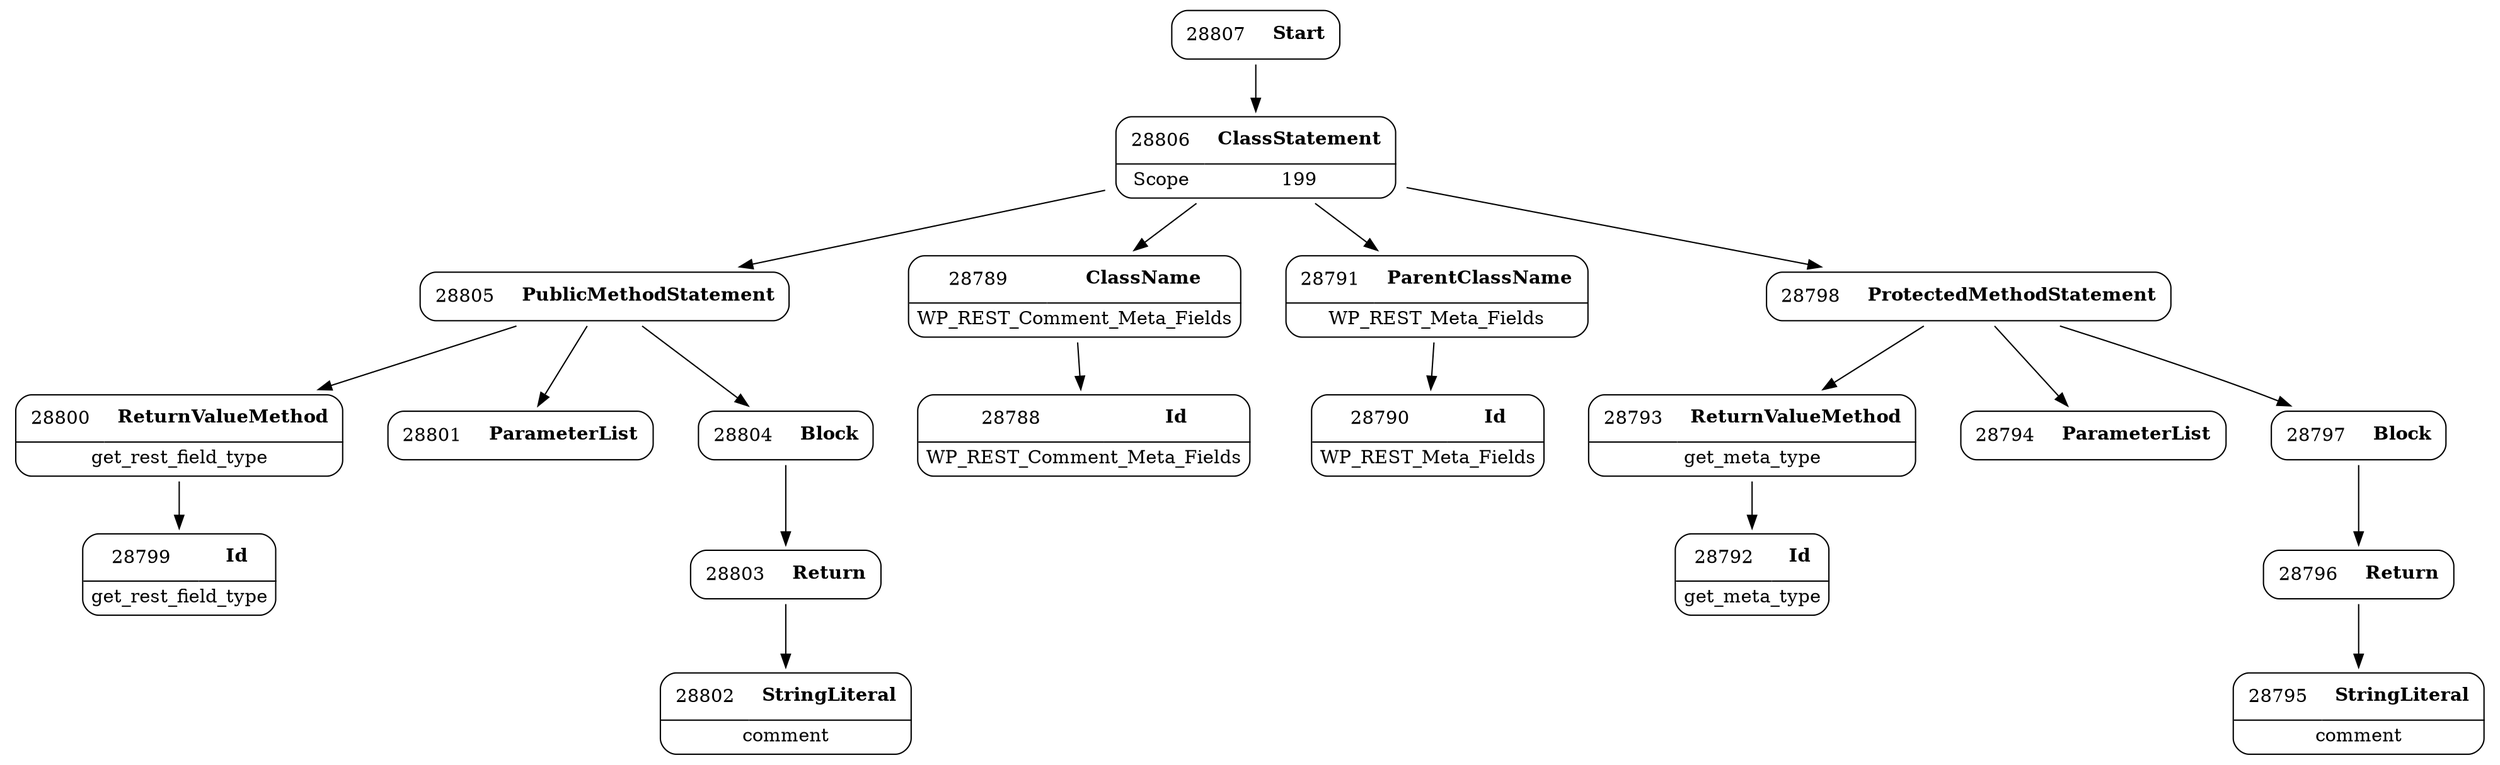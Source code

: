 digraph ast {
node [shape=none];
28800 [label=<<TABLE border='1' cellspacing='0' cellpadding='10' style='rounded' ><TR><TD border='0'>28800</TD><TD border='0'><B>ReturnValueMethod</B></TD></TR><HR/><TR><TD border='0' cellpadding='5' colspan='2'>get_rest_field_type</TD></TR></TABLE>>];
28800 -> 28799 [weight=2];
28801 [label=<<TABLE border='1' cellspacing='0' cellpadding='10' style='rounded' ><TR><TD border='0'>28801</TD><TD border='0'><B>ParameterList</B></TD></TR></TABLE>>];
28802 [label=<<TABLE border='1' cellspacing='0' cellpadding='10' style='rounded' ><TR><TD border='0'>28802</TD><TD border='0'><B>StringLiteral</B></TD></TR><HR/><TR><TD border='0' cellpadding='5' colspan='2'>comment</TD></TR></TABLE>>];
28803 [label=<<TABLE border='1' cellspacing='0' cellpadding='10' style='rounded' ><TR><TD border='0'>28803</TD><TD border='0'><B>Return</B></TD></TR></TABLE>>];
28803 -> 28802 [weight=2];
28804 [label=<<TABLE border='1' cellspacing='0' cellpadding='10' style='rounded' ><TR><TD border='0'>28804</TD><TD border='0'><B>Block</B></TD></TR></TABLE>>];
28804 -> 28803 [weight=2];
28805 [label=<<TABLE border='1' cellspacing='0' cellpadding='10' style='rounded' ><TR><TD border='0'>28805</TD><TD border='0'><B>PublicMethodStatement</B></TD></TR></TABLE>>];
28805 -> 28800 [weight=2];
28805 -> 28801 [weight=2];
28805 -> 28804 [weight=2];
28806 [label=<<TABLE border='1' cellspacing='0' cellpadding='10' style='rounded' ><TR><TD border='0'>28806</TD><TD border='0'><B>ClassStatement</B></TD></TR><HR/><TR><TD border='0' cellpadding='5'>Scope</TD><TD border='0' cellpadding='5'>199</TD></TR></TABLE>>];
28806 -> 28789 [weight=2];
28806 -> 28791 [weight=2];
28806 -> 28798 [weight=2];
28806 -> 28805 [weight=2];
28807 [label=<<TABLE border='1' cellspacing='0' cellpadding='10' style='rounded' ><TR><TD border='0'>28807</TD><TD border='0'><B>Start</B></TD></TR></TABLE>>];
28807 -> 28806 [weight=2];
28788 [label=<<TABLE border='1' cellspacing='0' cellpadding='10' style='rounded' ><TR><TD border='0'>28788</TD><TD border='0'><B>Id</B></TD></TR><HR/><TR><TD border='0' cellpadding='5' colspan='2'>WP_REST_Comment_Meta_Fields</TD></TR></TABLE>>];
28789 [label=<<TABLE border='1' cellspacing='0' cellpadding='10' style='rounded' ><TR><TD border='0'>28789</TD><TD border='0'><B>ClassName</B></TD></TR><HR/><TR><TD border='0' cellpadding='5' colspan='2'>WP_REST_Comment_Meta_Fields</TD></TR></TABLE>>];
28789 -> 28788 [weight=2];
28790 [label=<<TABLE border='1' cellspacing='0' cellpadding='10' style='rounded' ><TR><TD border='0'>28790</TD><TD border='0'><B>Id</B></TD></TR><HR/><TR><TD border='0' cellpadding='5' colspan='2'>WP_REST_Meta_Fields</TD></TR></TABLE>>];
28791 [label=<<TABLE border='1' cellspacing='0' cellpadding='10' style='rounded' ><TR><TD border='0'>28791</TD><TD border='0'><B>ParentClassName</B></TD></TR><HR/><TR><TD border='0' cellpadding='5' colspan='2'>WP_REST_Meta_Fields</TD></TR></TABLE>>];
28791 -> 28790 [weight=2];
28792 [label=<<TABLE border='1' cellspacing='0' cellpadding='10' style='rounded' ><TR><TD border='0'>28792</TD><TD border='0'><B>Id</B></TD></TR><HR/><TR><TD border='0' cellpadding='5' colspan='2'>get_meta_type</TD></TR></TABLE>>];
28793 [label=<<TABLE border='1' cellspacing='0' cellpadding='10' style='rounded' ><TR><TD border='0'>28793</TD><TD border='0'><B>ReturnValueMethod</B></TD></TR><HR/><TR><TD border='0' cellpadding='5' colspan='2'>get_meta_type</TD></TR></TABLE>>];
28793 -> 28792 [weight=2];
28794 [label=<<TABLE border='1' cellspacing='0' cellpadding='10' style='rounded' ><TR><TD border='0'>28794</TD><TD border='0'><B>ParameterList</B></TD></TR></TABLE>>];
28795 [label=<<TABLE border='1' cellspacing='0' cellpadding='10' style='rounded' ><TR><TD border='0'>28795</TD><TD border='0'><B>StringLiteral</B></TD></TR><HR/><TR><TD border='0' cellpadding='5' colspan='2'>comment</TD></TR></TABLE>>];
28796 [label=<<TABLE border='1' cellspacing='0' cellpadding='10' style='rounded' ><TR><TD border='0'>28796</TD><TD border='0'><B>Return</B></TD></TR></TABLE>>];
28796 -> 28795 [weight=2];
28797 [label=<<TABLE border='1' cellspacing='0' cellpadding='10' style='rounded' ><TR><TD border='0'>28797</TD><TD border='0'><B>Block</B></TD></TR></TABLE>>];
28797 -> 28796 [weight=2];
28798 [label=<<TABLE border='1' cellspacing='0' cellpadding='10' style='rounded' ><TR><TD border='0'>28798</TD><TD border='0'><B>ProtectedMethodStatement</B></TD></TR></TABLE>>];
28798 -> 28793 [weight=2];
28798 -> 28794 [weight=2];
28798 -> 28797 [weight=2];
28799 [label=<<TABLE border='1' cellspacing='0' cellpadding='10' style='rounded' ><TR><TD border='0'>28799</TD><TD border='0'><B>Id</B></TD></TR><HR/><TR><TD border='0' cellpadding='5' colspan='2'>get_rest_field_type</TD></TR></TABLE>>];
}
